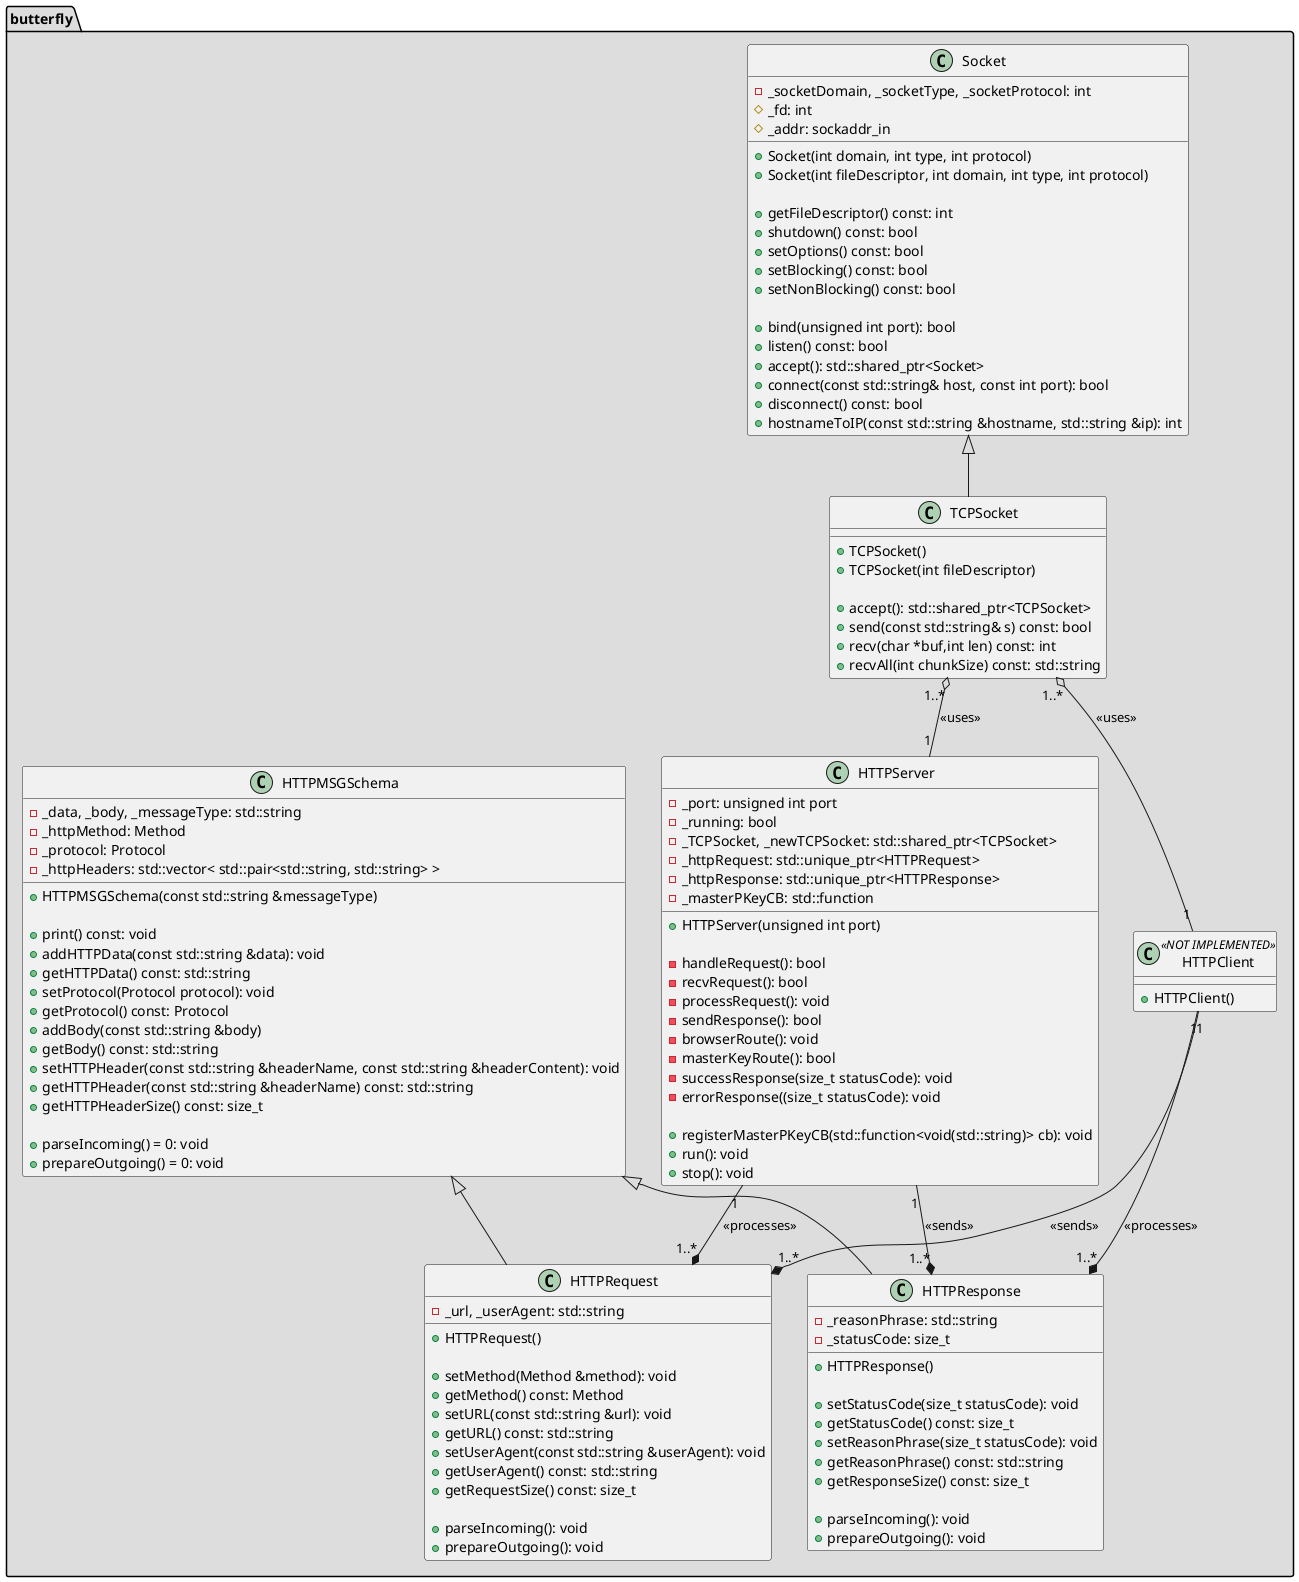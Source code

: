 @startuml

package butterfly #DDDDDD
{

class Socket
{
    - _socketDomain, _socketType, _socketProtocol: int
    # _fd: int
    # _addr: sockaddr_in

    + Socket(int domain, int type, int protocol)
    + Socket(int fileDescriptor, int domain, int type, int protocol)

    + getFileDescriptor() const: int
    + shutdown() const: bool
    + setOptions() const: bool
    + setBlocking() const: bool
    + setNonBlocking() const: bool

    + bind(unsigned int port): bool
    + listen() const: bool
    + accept(): std::shared_ptr<Socket>
    + connect(const std::string& host, const int port): bool
    + disconnect() const: bool
    + hostnameToIP(const std::string &hostname, std::string &ip): int
}

class TCPSocket
{

    + TCPSocket()
    + TCPSocket(int fileDescriptor)

    + accept(): std::shared_ptr<TCPSocket>
    + send(const std::string& s) const: bool
    + recv(char *buf,int len) const: int
    + recvAll(int chunkSize) const: std::string
}


class HTTPServer
{
    - _port: unsigned int port
    - _running: bool
    - _TCPSocket, _newTCPSocket: std::shared_ptr<TCPSocket>
    - _httpRequest: std::unique_ptr<HTTPRequest>
    - _httpResponse: std::unique_ptr<HTTPResponse>
    - _masterPKeyCB: std::function

    + HTTPServer(unsigned int port)

    - handleRequest(): bool
    - recvRequest(): bool
    - processRequest(): void
    - sendResponse(): bool
    - browserRoute(): void
    - masterKeyRoute(): bool
    - successResponse(size_t statusCode): void
    - errorResponse((size_t statusCode): void

    + registerMasterPKeyCB(std::function<void(std::string)> cb): void
    + run(): void
    + stop(): void
}

class HTTPClient <<NOT IMPLEMENTED>>
{

    + HTTPClient()
}

class HTTPMSGSchema
{
    - _data, _body, _messageType: std::string
    - _httpMethod: Method
    - _protocol: Protocol
    - _httpHeaders: std::vector< std::pair<std::string, std::string> >

    + HTTPMSGSchema(const std::string &messageType)

    + print() const: void
    + addHTTPData(const std::string &data): void
    + getHTTPData() const: std::string
    + setProtocol(Protocol protocol): void
    + getProtocol() const: Protocol
    + addBody(const std::string &body)
    + getBody() const: std::string
    + setHTTPHeader(const std::string &headerName, const std::string &headerContent): void
    + getHTTPHeader(const std::string &headerName) const: std::string
    + getHTTPHeaderSize() const: size_t

    + parseIncoming() = 0: void
    + prepareOutgoing() = 0: void
}

class HTTPRequest
{
    - _url, _userAgent: std::string

    + HTTPRequest()

    + setMethod(Method &method): void
    + getMethod() const: Method
    + setURL(const std::string &url): void
    + getURL() const: std::string
    + setUserAgent(const std::string &userAgent): void
    + getUserAgent() const: std::string
    + getRequestSize() const: size_t

    + parseIncoming(): void
    + prepareOutgoing(): void
}

class HTTPResponse
{
    - _reasonPhrase: std::string
    - _statusCode: size_t

    + HTTPResponse()

    + setStatusCode(size_t statusCode): void
    + getStatusCode() const: size_t
    + setReasonPhrase(size_t statusCode): void
    + getReasonPhrase() const: std::string
    + getResponseSize() const: size_t

    + parseIncoming(): void
    + prepareOutgoing(): void
}

together {
    class HTTPServer
    class HTTPClient
}

Socket            <|-- TCPSocket
TCPSocket "1..*"  o--  "1" HTTPServer : <<uses>>
TCPSocket "1..*"  o--  "1" HTTPClient : <<uses>>

HTTPServer "1"    --* "1..*" HTTPRequest: <<processes>>
HTTPServer "1"    --* "1..*" HTTPResponse: <<sends>>

HTTPClient "1"    --* "1..*" HTTPRequest: <<sends>>
HTTPClient "1"    --* "1..*" HTTPResponse: <<processes>>

HTTPMSGSchema <|-- HTTPRequest
HTTPMSGSchema <|-- HTTPResponse

}
@enduml